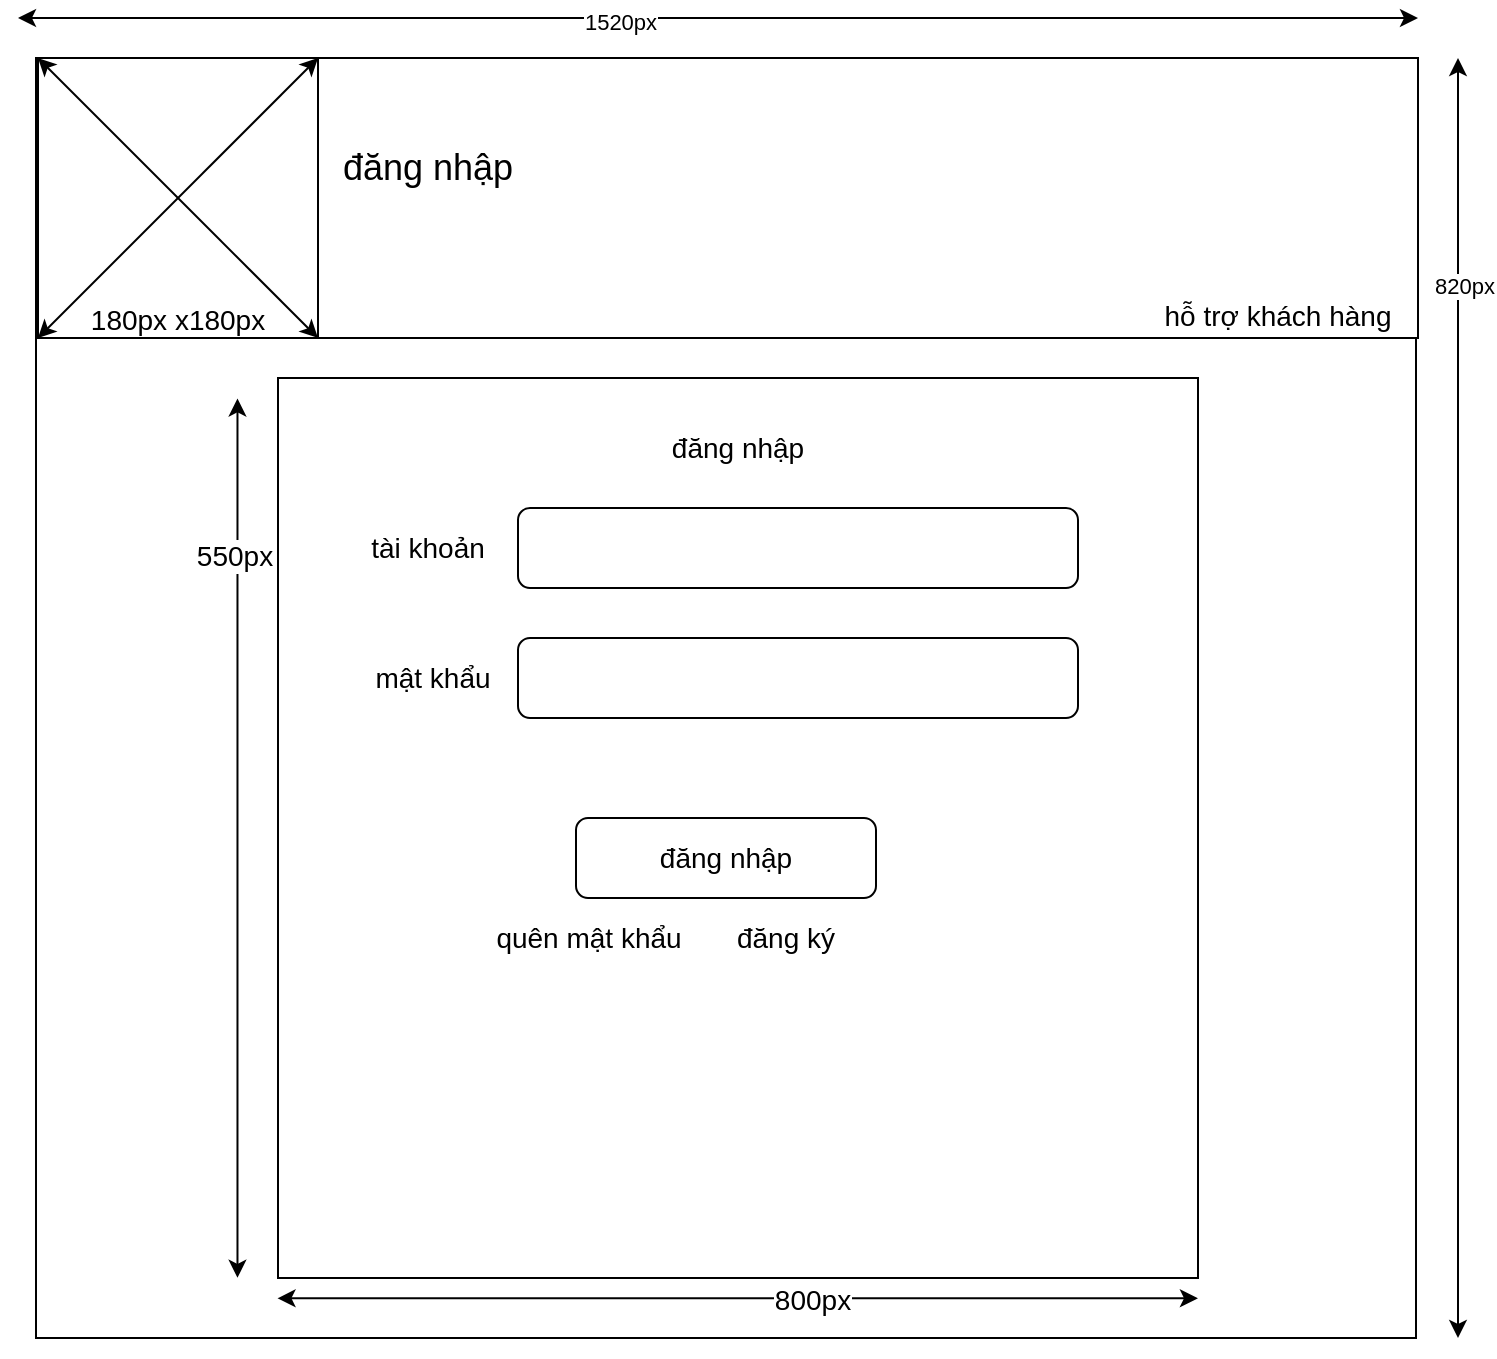 <mxfile version="16.5.1" type="device"><diagram id="T7MJlZPKMbYCUY-8a-u7" name="Trang-1"><mxGraphModel dx="1826" dy="2096" grid="1" gridSize="10" guides="1" tooltips="1" connect="1" arrows="1" fold="1" page="1" pageScale="1" pageWidth="827" pageHeight="1169" math="0" shadow="0"><root><mxCell id="0"/><mxCell id="1" parent="0"/><mxCell id="h-VzDViBMA4OWAAOwY3A-2" value="" style="rounded=0;whiteSpace=wrap;html=1;" vertex="1" parent="1"><mxGeometry x="69" y="20" width="690" height="640" as="geometry"/></mxCell><mxCell id="h-VzDViBMA4OWAAOwY3A-3" value="" style="rounded=0;whiteSpace=wrap;html=1;" vertex="1" parent="1"><mxGeometry x="69" y="20" width="691" height="140" as="geometry"/></mxCell><mxCell id="h-VzDViBMA4OWAAOwY3A-4" value="" style="rounded=0;whiteSpace=wrap;html=1;" vertex="1" parent="1"><mxGeometry x="70" y="20" width="140" height="140" as="geometry"/></mxCell><mxCell id="h-VzDViBMA4OWAAOwY3A-5" value="" style="endArrow=classic;startArrow=classic;html=1;rounded=0;entryX=1;entryY=1;entryDx=0;entryDy=0;exitX=0;exitY=0;exitDx=0;exitDy=0;" edge="1" parent="1" source="h-VzDViBMA4OWAAOwY3A-4" target="h-VzDViBMA4OWAAOwY3A-4"><mxGeometry width="50" height="50" relative="1" as="geometry"><mxPoint x="70" y="70" as="sourcePoint"/><mxPoint x="120" y="20" as="targetPoint"/></mxGeometry></mxCell><mxCell id="h-VzDViBMA4OWAAOwY3A-6" value="" style="endArrow=classic;startArrow=classic;html=1;rounded=0;entryX=1;entryY=0;entryDx=0;entryDy=0;" edge="1" parent="1" target="h-VzDViBMA4OWAAOwY3A-4"><mxGeometry width="50" height="50" relative="1" as="geometry"><mxPoint x="70" y="160" as="sourcePoint"/><mxPoint x="120" y="110" as="targetPoint"/></mxGeometry></mxCell><mxCell id="h-VzDViBMA4OWAAOwY3A-7" value="" style="endArrow=classic;startArrow=classic;html=1;rounded=0;" edge="1" parent="1"><mxGeometry width="50" height="50" relative="1" as="geometry"><mxPoint x="60" as="sourcePoint"/><mxPoint x="760" as="targetPoint"/></mxGeometry></mxCell><mxCell id="h-VzDViBMA4OWAAOwY3A-8" value="1520px" style="edgeLabel;html=1;align=center;verticalAlign=middle;resizable=0;points=[];" vertex="1" connectable="0" parent="h-VzDViBMA4OWAAOwY3A-7"><mxGeometry x="-0.141" y="-2" relative="1" as="geometry"><mxPoint as="offset"/></mxGeometry></mxCell><mxCell id="h-VzDViBMA4OWAAOwY3A-9" value="" style="endArrow=classic;startArrow=classic;html=1;rounded=0;" edge="1" parent="1"><mxGeometry width="50" height="50" relative="1" as="geometry"><mxPoint x="780" y="20" as="sourcePoint"/><mxPoint x="780" y="660" as="targetPoint"/></mxGeometry></mxCell><mxCell id="h-VzDViBMA4OWAAOwY3A-10" value="820px" style="edgeLabel;html=1;align=center;verticalAlign=middle;resizable=0;points=[];" vertex="1" connectable="0" parent="h-VzDViBMA4OWAAOwY3A-9"><mxGeometry x="-0.645" y="3" relative="1" as="geometry"><mxPoint as="offset"/></mxGeometry></mxCell><mxCell id="h-VzDViBMA4OWAAOwY3A-11" value="&lt;font style=&quot;font-size: 18px&quot;&gt;đăng nhập&lt;/font&gt;" style="text;html=1;strokeColor=none;fillColor=none;align=center;verticalAlign=middle;whiteSpace=wrap;rounded=0;" vertex="1" parent="1"><mxGeometry x="200" y="50" width="130" height="50" as="geometry"/></mxCell><mxCell id="h-VzDViBMA4OWAAOwY3A-12" value="&lt;font style=&quot;font-size: 14px&quot;&gt;180px x180px&lt;/font&gt;" style="text;html=1;strokeColor=none;fillColor=none;align=center;verticalAlign=middle;whiteSpace=wrap;rounded=0;fontSize=18;" vertex="1" parent="1"><mxGeometry x="95" y="139" width="90" height="21" as="geometry"/></mxCell><mxCell id="h-VzDViBMA4OWAAOwY3A-13" value="hỗ trợ khách hàng" style="text;html=1;strokeColor=none;fillColor=none;align=center;verticalAlign=middle;whiteSpace=wrap;rounded=0;fontSize=14;" vertex="1" parent="1"><mxGeometry x="620" y="139" width="140" height="20" as="geometry"/></mxCell><mxCell id="h-VzDViBMA4OWAAOwY3A-14" value="" style="rounded=0;whiteSpace=wrap;html=1;fontSize=14;" vertex="1" parent="1"><mxGeometry x="190" y="180" width="460" height="450" as="geometry"/></mxCell><mxCell id="h-VzDViBMA4OWAAOwY3A-17" value="đăng nhập" style="text;html=1;strokeColor=none;fillColor=none;align=center;verticalAlign=middle;whiteSpace=wrap;rounded=0;fontSize=14;" vertex="1" parent="1"><mxGeometry x="385" y="200" width="70" height="30" as="geometry"/></mxCell><mxCell id="h-VzDViBMA4OWAAOwY3A-18" value="tài khoản" style="text;html=1;strokeColor=none;fillColor=none;align=center;verticalAlign=middle;whiteSpace=wrap;rounded=0;fontSize=14;" vertex="1" parent="1"><mxGeometry x="235" y="250" width="60" height="30" as="geometry"/></mxCell><mxCell id="h-VzDViBMA4OWAAOwY3A-20" value="" style="rounded=1;whiteSpace=wrap;html=1;fontSize=14;" vertex="1" parent="1"><mxGeometry x="310" y="245" width="280" height="40" as="geometry"/></mxCell><mxCell id="h-VzDViBMA4OWAAOwY3A-21" value="mật khẩu" style="text;html=1;strokeColor=none;fillColor=none;align=center;verticalAlign=middle;whiteSpace=wrap;rounded=0;fontSize=14;" vertex="1" parent="1"><mxGeometry x="235" y="315" width="65" height="30" as="geometry"/></mxCell><mxCell id="h-VzDViBMA4OWAAOwY3A-22" value="" style="rounded=1;whiteSpace=wrap;html=1;fontSize=14;" vertex="1" parent="1"><mxGeometry x="310" y="310" width="280" height="40" as="geometry"/></mxCell><mxCell id="h-VzDViBMA4OWAAOwY3A-23" value="đăng nhập" style="rounded=1;whiteSpace=wrap;html=1;fontSize=14;" vertex="1" parent="1"><mxGeometry x="339" y="400" width="150" height="40" as="geometry"/></mxCell><mxCell id="h-VzDViBMA4OWAAOwY3A-24" value="quên mật khẩu" style="text;html=1;strokeColor=none;fillColor=none;align=center;verticalAlign=middle;whiteSpace=wrap;rounded=0;fontSize=14;" vertex="1" parent="1"><mxGeometry x="290" y="450" width="111" height="20" as="geometry"/></mxCell><mxCell id="h-VzDViBMA4OWAAOwY3A-25" value="đăng ký" style="text;html=1;strokeColor=none;fillColor=none;align=center;verticalAlign=middle;whiteSpace=wrap;rounded=0;fontSize=14;" vertex="1" parent="1"><mxGeometry x="414" y="445" width="60" height="30" as="geometry"/></mxCell><mxCell id="h-VzDViBMA4OWAAOwY3A-26" value="" style="endArrow=classic;startArrow=classic;html=1;rounded=0;fontSize=14;entryX=0.146;entryY=0.266;entryDx=0;entryDy=0;entryPerimeter=0;exitX=0.146;exitY=0.953;exitDx=0;exitDy=0;exitPerimeter=0;" edge="1" parent="1" source="h-VzDViBMA4OWAAOwY3A-2" target="h-VzDViBMA4OWAAOwY3A-2"><mxGeometry width="50" height="50" relative="1" as="geometry"><mxPoint x="130" y="290" as="sourcePoint"/><mxPoint x="180" y="240" as="targetPoint"/></mxGeometry></mxCell><mxCell id="h-VzDViBMA4OWAAOwY3A-27" value="550px" style="edgeLabel;html=1;align=center;verticalAlign=middle;resizable=0;points=[];fontSize=14;" vertex="1" connectable="0" parent="h-VzDViBMA4OWAAOwY3A-26"><mxGeometry x="0.645" y="2" relative="1" as="geometry"><mxPoint as="offset"/></mxGeometry></mxCell><mxCell id="h-VzDViBMA4OWAAOwY3A-28" value="" style="endArrow=classic;startArrow=classic;html=1;rounded=0;fontSize=14;entryX=0.842;entryY=0.969;entryDx=0;entryDy=0;entryPerimeter=0;exitX=0.175;exitY=0.969;exitDx=0;exitDy=0;exitPerimeter=0;" edge="1" parent="1" source="h-VzDViBMA4OWAAOwY3A-2" target="h-VzDViBMA4OWAAOwY3A-2"><mxGeometry width="50" height="50" relative="1" as="geometry"><mxPoint x="200" y="680" as="sourcePoint"/><mxPoint x="250" y="630" as="targetPoint"/></mxGeometry></mxCell><mxCell id="h-VzDViBMA4OWAAOwY3A-33" value="800px" style="edgeLabel;html=1;align=center;verticalAlign=middle;resizable=0;points=[];fontSize=14;" vertex="1" connectable="0" parent="h-VzDViBMA4OWAAOwY3A-28"><mxGeometry x="0.165" y="-1" relative="1" as="geometry"><mxPoint x="-1" as="offset"/></mxGeometry></mxCell></root></mxGraphModel></diagram></mxfile>